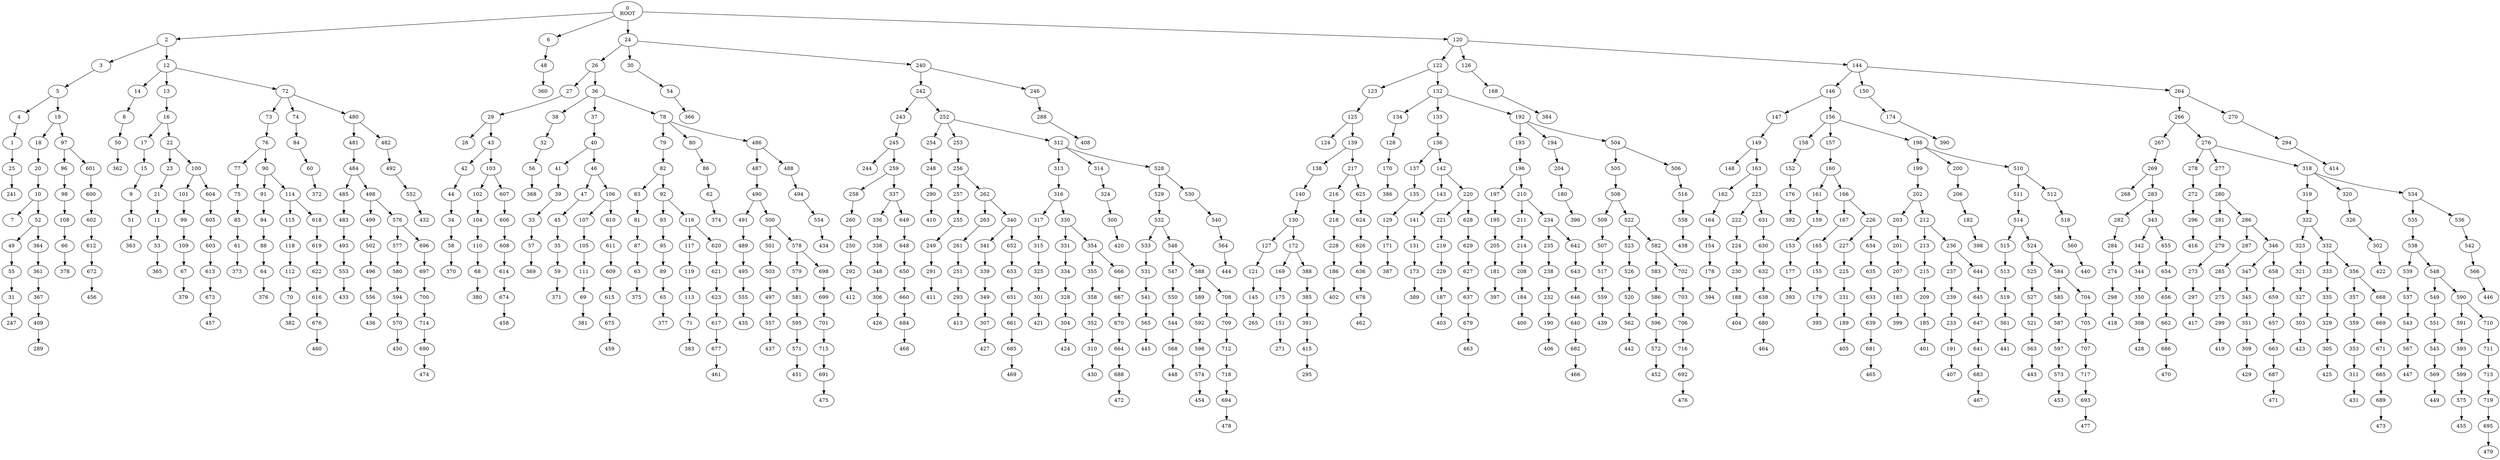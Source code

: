 digraph IST_t4 {
  rankdir=TB;
  0 [label="0\nROOT"];
  4 -> 1;
  0 -> 2;
  2 -> 3;
  5 -> 4;
  3 -> 5;
  0 -> 6;
  10 -> 7;
  14 -> 8;
  15 -> 9;
  20 -> 10;
  21 -> 11;
  2 -> 12;
  12 -> 13;
  12 -> 14;
  17 -> 15;
  13 -> 16;
  16 -> 17;
  19 -> 18;
  5 -> 19;
  18 -> 20;
  23 -> 21;
  16 -> 22;
  22 -> 23;
  0 -> 24;
  1 -> 25;
  24 -> 26;
  26 -> 27;
  29 -> 28;
  27 -> 29;
  24 -> 30;
  55 -> 31;
  38 -> 32;
  39 -> 33;
  44 -> 34;
  45 -> 35;
  26 -> 36;
  36 -> 37;
  36 -> 38;
  41 -> 39;
  37 -> 40;
  40 -> 41;
  43 -> 42;
  29 -> 43;
  42 -> 44;
  47 -> 45;
  40 -> 46;
  46 -> 47;
  6 -> 48;
  52 -> 49;
  8 -> 50;
  9 -> 51;
  10 -> 52;
  11 -> 53;
  30 -> 54;
  49 -> 55;
  32 -> 56;
  33 -> 57;
  34 -> 58;
  35 -> 59;
  84 -> 60;
  85 -> 61;
  86 -> 62;
  87 -> 63;
  88 -> 64;
  89 -> 65;
  108 -> 66;
  109 -> 67;
  110 -> 68;
  111 -> 69;
  112 -> 70;
  113 -> 71;
  12 -> 72;
  72 -> 73;
  72 -> 74;
  77 -> 75;
  73 -> 76;
  76 -> 77;
  36 -> 78;
  78 -> 79;
  78 -> 80;
  83 -> 81;
  79 -> 82;
  82 -> 83;
  74 -> 84;
  75 -> 85;
  80 -> 86;
  81 -> 87;
  94 -> 88;
  95 -> 89;
  76 -> 90;
  90 -> 91;
  82 -> 92;
  92 -> 93;
  91 -> 94;
  93 -> 95;
  97 -> 96;
  19 -> 97;
  96 -> 98;
  101 -> 99;
  22 -> 100;
  100 -> 101;
  103 -> 102;
  43 -> 103;
  102 -> 104;
  107 -> 105;
  46 -> 106;
  106 -> 107;
  98 -> 108;
  99 -> 109;
  104 -> 110;
  105 -> 111;
  118 -> 112;
  119 -> 113;
  90 -> 114;
  114 -> 115;
  92 -> 116;
  116 -> 117;
  115 -> 118;
  117 -> 119;
  0 -> 120;
  127 -> 121;
  120 -> 122;
  122 -> 123;
  125 -> 124;
  123 -> 125;
  120 -> 126;
  130 -> 127;
  134 -> 128;
  135 -> 129;
  140 -> 130;
  141 -> 131;
  122 -> 132;
  132 -> 133;
  132 -> 134;
  137 -> 135;
  133 -> 136;
  136 -> 137;
  139 -> 138;
  125 -> 139;
  138 -> 140;
  143 -> 141;
  136 -> 142;
  142 -> 143;
  120 -> 144;
  121 -> 145;
  144 -> 146;
  146 -> 147;
  149 -> 148;
  147 -> 149;
  144 -> 150;
  175 -> 151;
  158 -> 152;
  159 -> 153;
  164 -> 154;
  165 -> 155;
  146 -> 156;
  156 -> 157;
  156 -> 158;
  161 -> 159;
  157 -> 160;
  160 -> 161;
  163 -> 162;
  149 -> 163;
  162 -> 164;
  167 -> 165;
  160 -> 166;
  166 -> 167;
  126 -> 168;
  172 -> 169;
  128 -> 170;
  129 -> 171;
  130 -> 172;
  131 -> 173;
  150 -> 174;
  169 -> 175;
  152 -> 176;
  153 -> 177;
  154 -> 178;
  155 -> 179;
  204 -> 180;
  205 -> 181;
  206 -> 182;
  207 -> 183;
  208 -> 184;
  209 -> 185;
  228 -> 186;
  229 -> 187;
  230 -> 188;
  231 -> 189;
  232 -> 190;
  233 -> 191;
  132 -> 192;
  192 -> 193;
  192 -> 194;
  197 -> 195;
  193 -> 196;
  196 -> 197;
  156 -> 198;
  198 -> 199;
  198 -> 200;
  203 -> 201;
  199 -> 202;
  202 -> 203;
  194 -> 204;
  195 -> 205;
  200 -> 206;
  201 -> 207;
  214 -> 208;
  215 -> 209;
  196 -> 210;
  210 -> 211;
  202 -> 212;
  212 -> 213;
  211 -> 214;
  213 -> 215;
  217 -> 216;
  139 -> 217;
  216 -> 218;
  221 -> 219;
  142 -> 220;
  220 -> 221;
  223 -> 222;
  163 -> 223;
  222 -> 224;
  227 -> 225;
  166 -> 226;
  226 -> 227;
  218 -> 228;
  219 -> 229;
  224 -> 230;
  225 -> 231;
  238 -> 232;
  239 -> 233;
  210 -> 234;
  234 -> 235;
  212 -> 236;
  236 -> 237;
  235 -> 238;
  237 -> 239;
  24 -> 240;
  25 -> 241;
  240 -> 242;
  242 -> 243;
  245 -> 244;
  243 -> 245;
  240 -> 246;
  31 -> 247;
  254 -> 248;
  255 -> 249;
  260 -> 250;
  261 -> 251;
  242 -> 252;
  252 -> 253;
  252 -> 254;
  257 -> 255;
  253 -> 256;
  256 -> 257;
  259 -> 258;
  245 -> 259;
  258 -> 260;
  263 -> 261;
  256 -> 262;
  262 -> 263;
  144 -> 264;
  145 -> 265;
  264 -> 266;
  266 -> 267;
  269 -> 268;
  267 -> 269;
  264 -> 270;
  151 -> 271;
  278 -> 272;
  279 -> 273;
  284 -> 274;
  285 -> 275;
  266 -> 276;
  276 -> 277;
  276 -> 278;
  281 -> 279;
  277 -> 280;
  280 -> 281;
  283 -> 282;
  269 -> 283;
  282 -> 284;
  287 -> 285;
  280 -> 286;
  286 -> 287;
  246 -> 288;
  409 -> 289;
  248 -> 290;
  249 -> 291;
  250 -> 292;
  251 -> 293;
  270 -> 294;
  415 -> 295;
  272 -> 296;
  273 -> 297;
  274 -> 298;
  275 -> 299;
  324 -> 300;
  325 -> 301;
  326 -> 302;
  327 -> 303;
  328 -> 304;
  329 -> 305;
  348 -> 306;
  349 -> 307;
  350 -> 308;
  351 -> 309;
  352 -> 310;
  353 -> 311;
  252 -> 312;
  312 -> 313;
  312 -> 314;
  317 -> 315;
  313 -> 316;
  316 -> 317;
  276 -> 318;
  318 -> 319;
  318 -> 320;
  323 -> 321;
  319 -> 322;
  322 -> 323;
  314 -> 324;
  315 -> 325;
  320 -> 326;
  321 -> 327;
  334 -> 328;
  335 -> 329;
  316 -> 330;
  330 -> 331;
  322 -> 332;
  332 -> 333;
  331 -> 334;
  333 -> 335;
  337 -> 336;
  259 -> 337;
  336 -> 338;
  341 -> 339;
  262 -> 340;
  340 -> 341;
  343 -> 342;
  283 -> 343;
  342 -> 344;
  347 -> 345;
  286 -> 346;
  346 -> 347;
  338 -> 348;
  339 -> 349;
  344 -> 350;
  345 -> 351;
  358 -> 352;
  359 -> 353;
  330 -> 354;
  354 -> 355;
  332 -> 356;
  356 -> 357;
  355 -> 358;
  357 -> 359;
  48 -> 360;
  364 -> 361;
  50 -> 362;
  51 -> 363;
  52 -> 364;
  53 -> 365;
  54 -> 366;
  361 -> 367;
  56 -> 368;
  57 -> 369;
  58 -> 370;
  59 -> 371;
  60 -> 372;
  61 -> 373;
  62 -> 374;
  63 -> 375;
  64 -> 376;
  65 -> 377;
  66 -> 378;
  67 -> 379;
  68 -> 380;
  69 -> 381;
  70 -> 382;
  71 -> 383;
  168 -> 384;
  388 -> 385;
  170 -> 386;
  171 -> 387;
  172 -> 388;
  173 -> 389;
  174 -> 390;
  385 -> 391;
  176 -> 392;
  177 -> 393;
  178 -> 394;
  179 -> 395;
  180 -> 396;
  181 -> 397;
  182 -> 398;
  183 -> 399;
  184 -> 400;
  185 -> 401;
  186 -> 402;
  187 -> 403;
  188 -> 404;
  189 -> 405;
  190 -> 406;
  191 -> 407;
  288 -> 408;
  367 -> 409;
  290 -> 410;
  291 -> 411;
  292 -> 412;
  293 -> 413;
  294 -> 414;
  391 -> 415;
  296 -> 416;
  297 -> 417;
  298 -> 418;
  299 -> 419;
  300 -> 420;
  301 -> 421;
  302 -> 422;
  303 -> 423;
  304 -> 424;
  305 -> 425;
  306 -> 426;
  307 -> 427;
  308 -> 428;
  309 -> 429;
  310 -> 430;
  311 -> 431;
  552 -> 432;
  553 -> 433;
  554 -> 434;
  555 -> 435;
  556 -> 436;
  557 -> 437;
  558 -> 438;
  559 -> 439;
  560 -> 440;
  561 -> 441;
  562 -> 442;
  563 -> 443;
  564 -> 444;
  565 -> 445;
  566 -> 446;
  567 -> 447;
  568 -> 448;
  569 -> 449;
  570 -> 450;
  571 -> 451;
  572 -> 452;
  573 -> 453;
  574 -> 454;
  575 -> 455;
  672 -> 456;
  673 -> 457;
  674 -> 458;
  675 -> 459;
  676 -> 460;
  677 -> 461;
  678 -> 462;
  679 -> 463;
  680 -> 464;
  681 -> 465;
  682 -> 466;
  683 -> 467;
  684 -> 468;
  685 -> 469;
  686 -> 470;
  687 -> 471;
  688 -> 472;
  689 -> 473;
  690 -> 474;
  691 -> 475;
  692 -> 476;
  693 -> 477;
  694 -> 478;
  695 -> 479;
  72 -> 480;
  480 -> 481;
  480 -> 482;
  485 -> 483;
  481 -> 484;
  484 -> 485;
  78 -> 486;
  486 -> 487;
  486 -> 488;
  491 -> 489;
  487 -> 490;
  490 -> 491;
  482 -> 492;
  483 -> 493;
  488 -> 494;
  489 -> 495;
  502 -> 496;
  503 -> 497;
  484 -> 498;
  498 -> 499;
  490 -> 500;
  500 -> 501;
  499 -> 502;
  501 -> 503;
  192 -> 504;
  504 -> 505;
  504 -> 506;
  509 -> 507;
  505 -> 508;
  508 -> 509;
  198 -> 510;
  510 -> 511;
  510 -> 512;
  515 -> 513;
  511 -> 514;
  514 -> 515;
  506 -> 516;
  507 -> 517;
  512 -> 518;
  513 -> 519;
  526 -> 520;
  527 -> 521;
  508 -> 522;
  522 -> 523;
  514 -> 524;
  524 -> 525;
  523 -> 526;
  525 -> 527;
  312 -> 528;
  528 -> 529;
  528 -> 530;
  533 -> 531;
  529 -> 532;
  532 -> 533;
  318 -> 534;
  534 -> 535;
  534 -> 536;
  539 -> 537;
  535 -> 538;
  538 -> 539;
  530 -> 540;
  531 -> 541;
  536 -> 542;
  537 -> 543;
  550 -> 544;
  551 -> 545;
  532 -> 546;
  546 -> 547;
  538 -> 548;
  548 -> 549;
  547 -> 550;
  549 -> 551;
  492 -> 552;
  493 -> 553;
  494 -> 554;
  495 -> 555;
  496 -> 556;
  497 -> 557;
  516 -> 558;
  517 -> 559;
  518 -> 560;
  519 -> 561;
  520 -> 562;
  521 -> 563;
  540 -> 564;
  541 -> 565;
  542 -> 566;
  543 -> 567;
  544 -> 568;
  545 -> 569;
  594 -> 570;
  595 -> 571;
  596 -> 572;
  597 -> 573;
  598 -> 574;
  599 -> 575;
  498 -> 576;
  576 -> 577;
  500 -> 578;
  578 -> 579;
  577 -> 580;
  579 -> 581;
  522 -> 582;
  582 -> 583;
  524 -> 584;
  584 -> 585;
  583 -> 586;
  585 -> 587;
  546 -> 588;
  588 -> 589;
  548 -> 590;
  590 -> 591;
  589 -> 592;
  591 -> 593;
  580 -> 594;
  581 -> 595;
  586 -> 596;
  587 -> 597;
  592 -> 598;
  593 -> 599;
  601 -> 600;
  97 -> 601;
  600 -> 602;
  605 -> 603;
  100 -> 604;
  604 -> 605;
  607 -> 606;
  103 -> 607;
  606 -> 608;
  611 -> 609;
  106 -> 610;
  610 -> 611;
  602 -> 612;
  603 -> 613;
  608 -> 614;
  609 -> 615;
  622 -> 616;
  623 -> 617;
  114 -> 618;
  618 -> 619;
  116 -> 620;
  620 -> 621;
  619 -> 622;
  621 -> 623;
  625 -> 624;
  217 -> 625;
  624 -> 626;
  629 -> 627;
  220 -> 628;
  628 -> 629;
  631 -> 630;
  223 -> 631;
  630 -> 632;
  635 -> 633;
  226 -> 634;
  634 -> 635;
  626 -> 636;
  627 -> 637;
  632 -> 638;
  633 -> 639;
  646 -> 640;
  647 -> 641;
  234 -> 642;
  642 -> 643;
  236 -> 644;
  644 -> 645;
  643 -> 646;
  645 -> 647;
  649 -> 648;
  337 -> 649;
  648 -> 650;
  653 -> 651;
  340 -> 652;
  652 -> 653;
  655 -> 654;
  343 -> 655;
  654 -> 656;
  659 -> 657;
  346 -> 658;
  658 -> 659;
  650 -> 660;
  651 -> 661;
  656 -> 662;
  657 -> 663;
  670 -> 664;
  671 -> 665;
  354 -> 666;
  666 -> 667;
  356 -> 668;
  668 -> 669;
  667 -> 670;
  669 -> 671;
  612 -> 672;
  613 -> 673;
  614 -> 674;
  615 -> 675;
  616 -> 676;
  617 -> 677;
  636 -> 678;
  637 -> 679;
  638 -> 680;
  639 -> 681;
  640 -> 682;
  641 -> 683;
  660 -> 684;
  661 -> 685;
  662 -> 686;
  663 -> 687;
  664 -> 688;
  665 -> 689;
  714 -> 690;
  715 -> 691;
  716 -> 692;
  717 -> 693;
  718 -> 694;
  719 -> 695;
  576 -> 696;
  696 -> 697;
  578 -> 698;
  698 -> 699;
  697 -> 700;
  699 -> 701;
  582 -> 702;
  702 -> 703;
  584 -> 704;
  704 -> 705;
  703 -> 706;
  705 -> 707;
  588 -> 708;
  708 -> 709;
  590 -> 710;
  710 -> 711;
  709 -> 712;
  711 -> 713;
  700 -> 714;
  701 -> 715;
  706 -> 716;
  707 -> 717;
  712 -> 718;
  713 -> 719;
}
